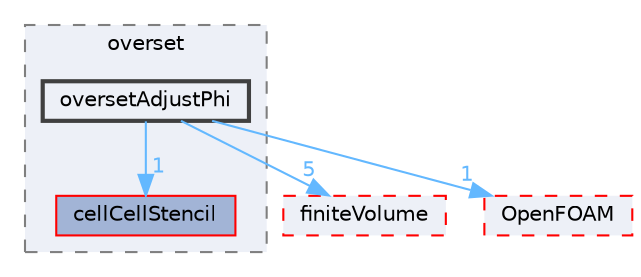 digraph "src/overset/oversetAdjustPhi"
{
 // LATEX_PDF_SIZE
  bgcolor="transparent";
  edge [fontname=Helvetica,fontsize=10,labelfontname=Helvetica,labelfontsize=10];
  node [fontname=Helvetica,fontsize=10,shape=box,height=0.2,width=0.4];
  compound=true
  subgraph clusterdir_130ea3eb54766613bed36c4f96e55285 {
    graph [ bgcolor="#edf0f7", pencolor="grey50", label="overset", fontname=Helvetica,fontsize=10 style="filled,dashed", URL="dir_130ea3eb54766613bed36c4f96e55285.html",tooltip=""]
  dir_c8b95e09d21a64825888613c18fe4ff2 [label="cellCellStencil", fillcolor="#a2b4d6", color="red", style="filled", URL="dir_c8b95e09d21a64825888613c18fe4ff2.html",tooltip=""];
  dir_5a4d0cfa64947f6700a95656be3eb91d [label="oversetAdjustPhi", fillcolor="#edf0f7", color="grey25", style="filled,bold", URL="dir_5a4d0cfa64947f6700a95656be3eb91d.html",tooltip=""];
  }
  dir_9bd15774b555cf7259a6fa18f99fe99b [label="finiteVolume", fillcolor="#edf0f7", color="red", style="filled,dashed", URL="dir_9bd15774b555cf7259a6fa18f99fe99b.html",tooltip=""];
  dir_c5473ff19b20e6ec4dfe5c310b3778a8 [label="OpenFOAM", fillcolor="#edf0f7", color="red", style="filled,dashed", URL="dir_c5473ff19b20e6ec4dfe5c310b3778a8.html",tooltip=""];
  dir_5a4d0cfa64947f6700a95656be3eb91d->dir_9bd15774b555cf7259a6fa18f99fe99b [headlabel="5", labeldistance=1.5 headhref="dir_002753_001387.html" href="dir_002753_001387.html" color="steelblue1" fontcolor="steelblue1"];
  dir_5a4d0cfa64947f6700a95656be3eb91d->dir_c5473ff19b20e6ec4dfe5c310b3778a8 [headlabel="1", labeldistance=1.5 headhref="dir_002753_002695.html" href="dir_002753_002695.html" color="steelblue1" fontcolor="steelblue1"];
  dir_5a4d0cfa64947f6700a95656be3eb91d->dir_c8b95e09d21a64825888613c18fe4ff2 [headlabel="1", labeldistance=1.5 headhref="dir_002753_000412.html" href="dir_002753_000412.html" color="steelblue1" fontcolor="steelblue1"];
}
